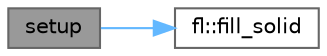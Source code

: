 digraph "setup"
{
 // INTERACTIVE_SVG=YES
 // LATEX_PDF_SIZE
  bgcolor="transparent";
  edge [fontname=Helvetica,fontsize=10,labelfontname=Helvetica,labelfontsize=10];
  node [fontname=Helvetica,fontsize=10,shape=box,height=0.2,width=0.4];
  rankdir="LR";
  Node1 [id="Node000001",label="setup",height=0.2,width=0.4,color="gray40", fillcolor="grey60", style="filled", fontcolor="black",tooltip=" "];
  Node1 -> Node2 [id="edge1_Node000001_Node000002",color="steelblue1",style="solid",tooltip=" "];
  Node2 [id="Node000002",label="fl::fill_solid",height=0.2,width=0.4,color="grey40", fillcolor="white", style="filled",URL="$da/de3/group___color_fills_gafcada3a28df2b4491cbee30297e39ea7.html#gafcada3a28df2b4491cbee30297e39ea7",tooltip="Fill a range of LEDs with a solid color."];
}
